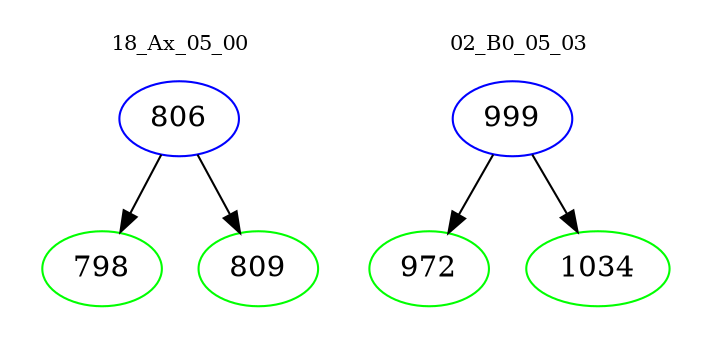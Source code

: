 digraph{
subgraph cluster_0 {
color = white
label = "18_Ax_05_00";
fontsize=10;
T0_806 [label="806", color="blue"]
T0_806 -> T0_798 [color="black"]
T0_798 [label="798", color="green"]
T0_806 -> T0_809 [color="black"]
T0_809 [label="809", color="green"]
}
subgraph cluster_1 {
color = white
label = "02_B0_05_03";
fontsize=10;
T1_999 [label="999", color="blue"]
T1_999 -> T1_972 [color="black"]
T1_972 [label="972", color="green"]
T1_999 -> T1_1034 [color="black"]
T1_1034 [label="1034", color="green"]
}
}
